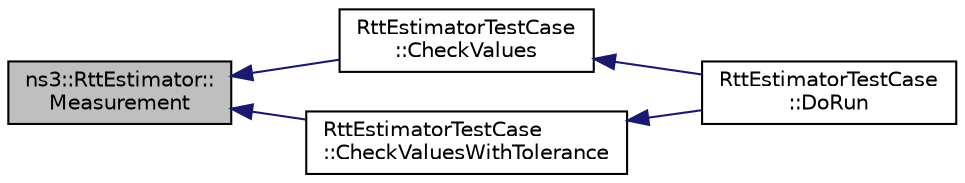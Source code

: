 digraph "ns3::RttEstimator::Measurement"
{
  edge [fontname="Helvetica",fontsize="10",labelfontname="Helvetica",labelfontsize="10"];
  node [fontname="Helvetica",fontsize="10",shape=record];
  rankdir="LR";
  Node1 [label="ns3::RttEstimator::\lMeasurement",height=0.2,width=0.4,color="black", fillcolor="grey75", style="filled", fontcolor="black"];
  Node1 -> Node2 [dir="back",color="midnightblue",fontsize="10",style="solid"];
  Node2 [label="RttEstimatorTestCase\l::CheckValues",height=0.2,width=0.4,color="black", fillcolor="white", style="filled",URL="$dc/dc8/classRttEstimatorTestCase.html#ac867e75a325f327d4efbcd97bc1f7365",tooltip="Check RTT values. "];
  Node2 -> Node3 [dir="back",color="midnightblue",fontsize="10",style="solid"];
  Node3 [label="RttEstimatorTestCase\l::DoRun",height=0.2,width=0.4,color="black", fillcolor="white", style="filled",URL="$dc/dc8/classRttEstimatorTestCase.html#a0f7b32f862450cf750923c9be8ec0918",tooltip="Implementation to actually run this TestCase. "];
  Node1 -> Node4 [dir="back",color="midnightblue",fontsize="10",style="solid"];
  Node4 [label="RttEstimatorTestCase\l::CheckValuesWithTolerance",height=0.2,width=0.4,color="black", fillcolor="white", style="filled",URL="$dc/dc8/classRttEstimatorTestCase.html#a9ac2c6a3481c9f02178235ec1ef68b66",tooltip="Check RTT values with a 1 nanosecond of tolerance. "];
  Node4 -> Node3 [dir="back",color="midnightblue",fontsize="10",style="solid"];
}
